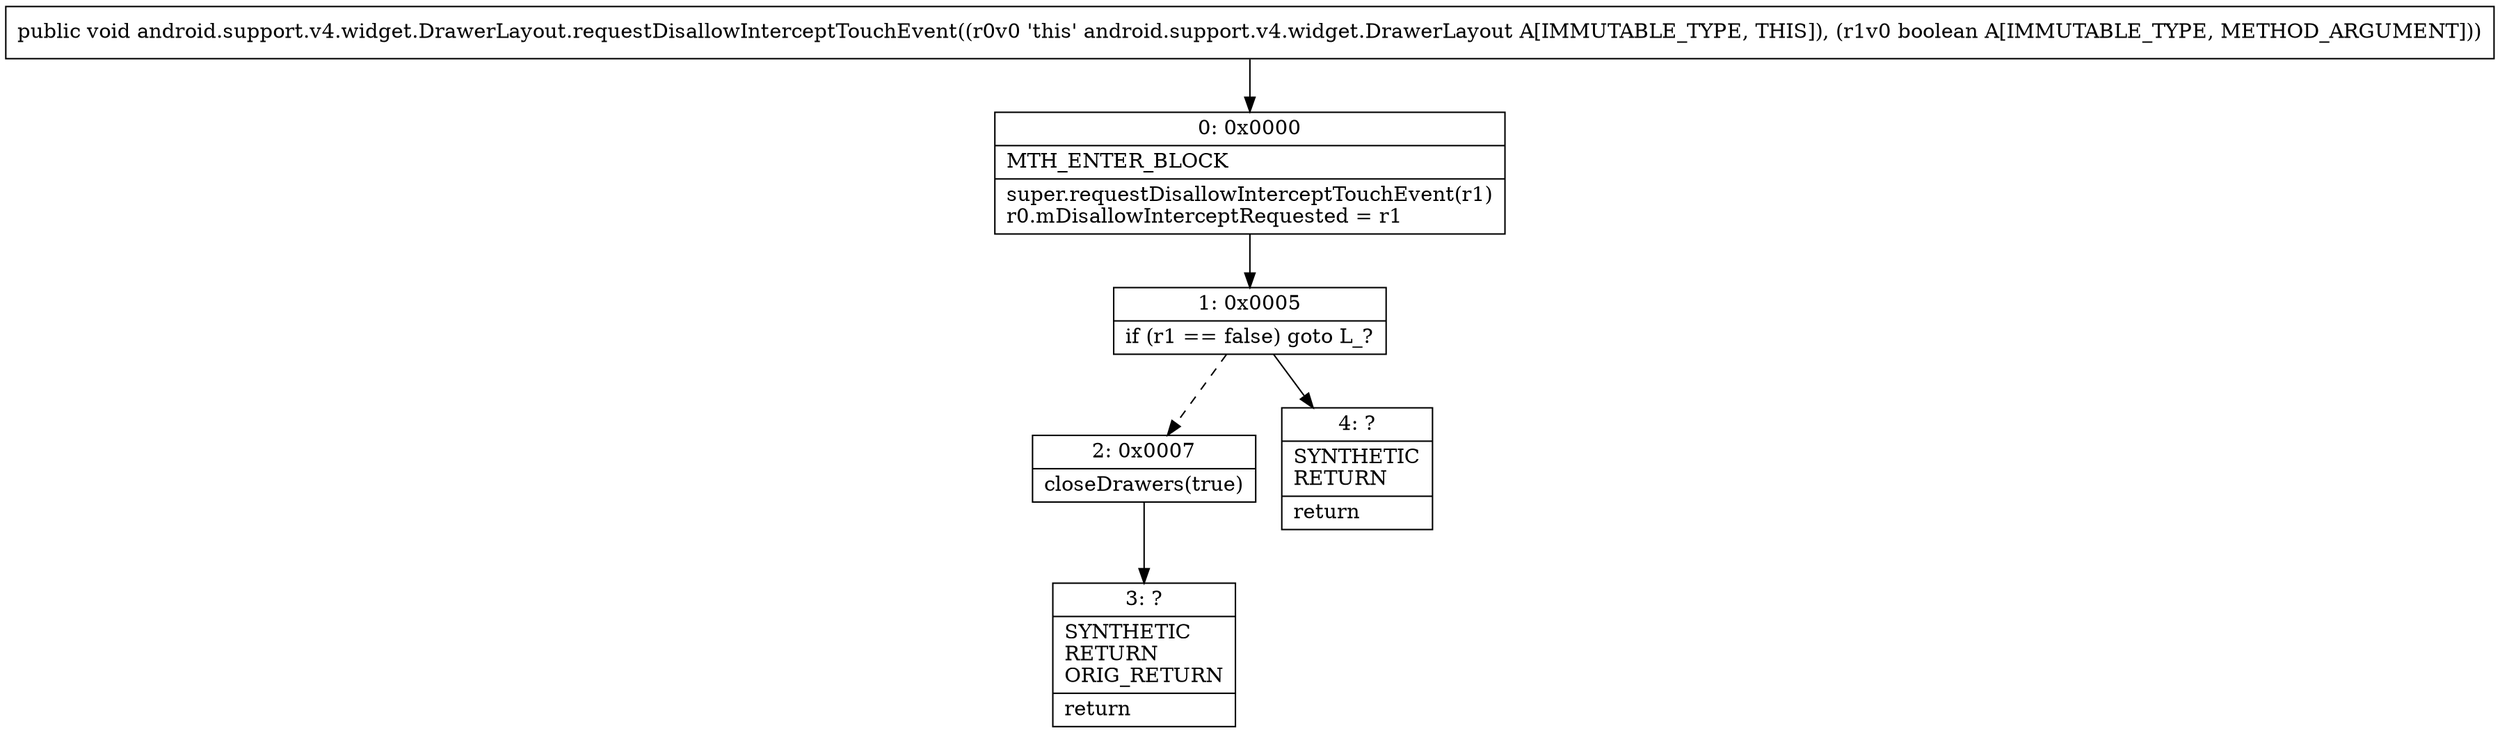 digraph "CFG forandroid.support.v4.widget.DrawerLayout.requestDisallowInterceptTouchEvent(Z)V" {
Node_0 [shape=record,label="{0\:\ 0x0000|MTH_ENTER_BLOCK\l|super.requestDisallowInterceptTouchEvent(r1)\lr0.mDisallowInterceptRequested = r1\l}"];
Node_1 [shape=record,label="{1\:\ 0x0005|if (r1 == false) goto L_?\l}"];
Node_2 [shape=record,label="{2\:\ 0x0007|closeDrawers(true)\l}"];
Node_3 [shape=record,label="{3\:\ ?|SYNTHETIC\lRETURN\lORIG_RETURN\l|return\l}"];
Node_4 [shape=record,label="{4\:\ ?|SYNTHETIC\lRETURN\l|return\l}"];
MethodNode[shape=record,label="{public void android.support.v4.widget.DrawerLayout.requestDisallowInterceptTouchEvent((r0v0 'this' android.support.v4.widget.DrawerLayout A[IMMUTABLE_TYPE, THIS]), (r1v0 boolean A[IMMUTABLE_TYPE, METHOD_ARGUMENT])) }"];
MethodNode -> Node_0;
Node_0 -> Node_1;
Node_1 -> Node_2[style=dashed];
Node_1 -> Node_4;
Node_2 -> Node_3;
}

